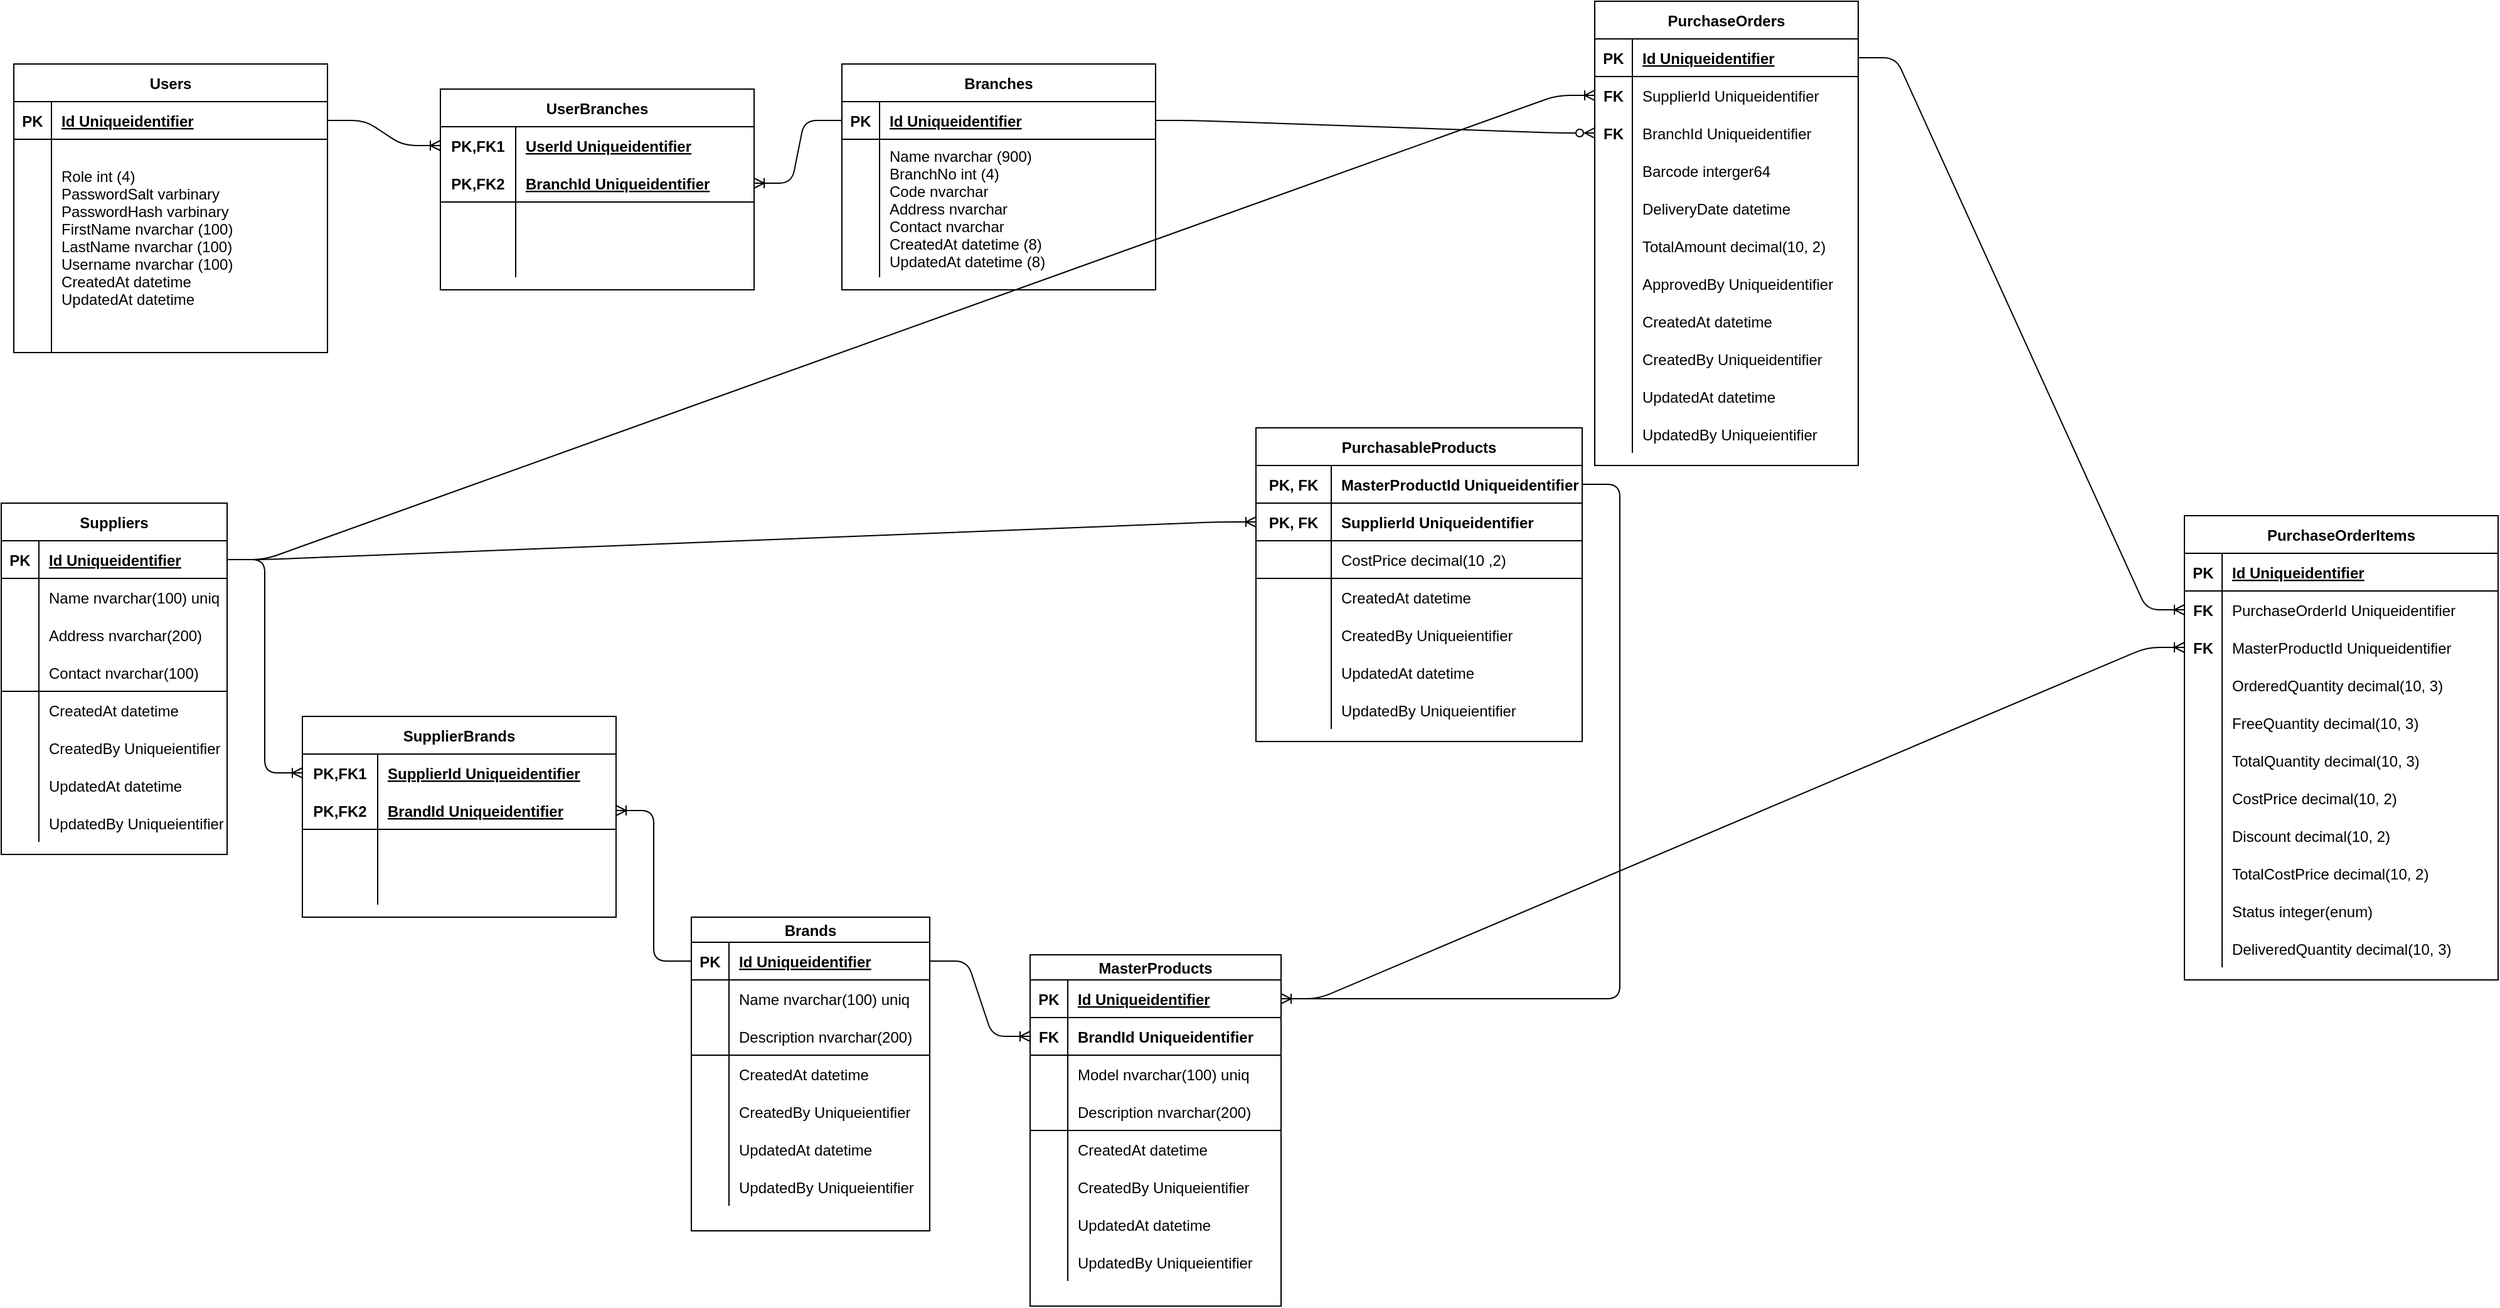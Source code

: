 <mxfile version="14.1.2" type="github">
  <diagram id="R2lEEEUBdFMjLlhIrx00" name="Page-1">
    <mxGraphModel dx="1422" dy="762" grid="1" gridSize="10" guides="1" tooltips="1" connect="1" arrows="1" fold="1" page="1" pageScale="1" pageWidth="850" pageHeight="1100" math="0" shadow="0" extFonts="Permanent Marker^https://fonts.googleapis.com/css?family=Permanent+Marker">
      <root>
        <mxCell id="0" />
        <mxCell id="1" parent="0" />
        <mxCell id="C-vyLk0tnHw3VtMMgP7b-2" value="Branches" style="shape=table;startSize=30;container=1;collapsible=1;childLayout=tableLayout;fixedRows=1;rowLines=0;fontStyle=1;align=center;resizeLast=1;" parent="1" vertex="1">
          <mxGeometry x="780" y="120" width="250" height="180" as="geometry" />
        </mxCell>
        <mxCell id="C-vyLk0tnHw3VtMMgP7b-3" value="" style="shape=partialRectangle;collapsible=0;dropTarget=0;pointerEvents=0;fillColor=none;points=[[0,0.5],[1,0.5]];portConstraint=eastwest;top=0;left=0;right=0;bottom=1;" parent="C-vyLk0tnHw3VtMMgP7b-2" vertex="1">
          <mxGeometry y="30" width="250" height="30" as="geometry" />
        </mxCell>
        <mxCell id="C-vyLk0tnHw3VtMMgP7b-4" value="PK" style="shape=partialRectangle;overflow=hidden;connectable=0;fillColor=none;top=0;left=0;bottom=0;right=0;fontStyle=1;" parent="C-vyLk0tnHw3VtMMgP7b-3" vertex="1">
          <mxGeometry width="30" height="30" as="geometry" />
        </mxCell>
        <mxCell id="C-vyLk0tnHw3VtMMgP7b-5" value="Id Uniqueidentifier" style="shape=partialRectangle;overflow=hidden;connectable=0;fillColor=none;top=0;left=0;bottom=0;right=0;align=left;spacingLeft=6;fontStyle=5;" parent="C-vyLk0tnHw3VtMMgP7b-3" vertex="1">
          <mxGeometry x="30" width="220" height="30" as="geometry" />
        </mxCell>
        <mxCell id="C-vyLk0tnHw3VtMMgP7b-6" value="" style="shape=partialRectangle;collapsible=0;dropTarget=0;pointerEvents=0;fillColor=none;points=[[0,0.5],[1,0.5]];portConstraint=eastwest;top=0;left=0;right=0;bottom=0;" parent="C-vyLk0tnHw3VtMMgP7b-2" vertex="1">
          <mxGeometry y="60" width="250" height="110" as="geometry" />
        </mxCell>
        <mxCell id="C-vyLk0tnHw3VtMMgP7b-7" value="" style="shape=partialRectangle;overflow=hidden;connectable=0;fillColor=none;top=0;left=0;bottom=0;right=0;" parent="C-vyLk0tnHw3VtMMgP7b-6" vertex="1">
          <mxGeometry width="30" height="110" as="geometry" />
        </mxCell>
        <mxCell id="C-vyLk0tnHw3VtMMgP7b-8" value="Name nvarchar (900)&#xa;BranchNo int (4)&#xa;Code nvarchar &#xa;Address nvarchar &#xa;Contact nvarchar &#xa;CreatedAt datetime (8)&#xa;UpdatedAt datetime (8)" style="shape=partialRectangle;overflow=hidden;connectable=0;fillColor=none;top=0;left=0;bottom=0;right=0;align=left;spacingLeft=6;" parent="C-vyLk0tnHw3VtMMgP7b-6" vertex="1">
          <mxGeometry x="30" width="220" height="110" as="geometry" />
        </mxCell>
        <mxCell id="C-vyLk0tnHw3VtMMgP7b-23" value="Users" style="shape=table;startSize=30;container=1;collapsible=1;childLayout=tableLayout;fixedRows=1;rowLines=0;fontStyle=1;align=center;resizeLast=1;" parent="1" vertex="1">
          <mxGeometry x="120" y="120" width="250" height="230" as="geometry" />
        </mxCell>
        <mxCell id="C-vyLk0tnHw3VtMMgP7b-24" value="" style="shape=partialRectangle;collapsible=0;dropTarget=0;pointerEvents=0;fillColor=none;points=[[0,0.5],[1,0.5]];portConstraint=eastwest;top=0;left=0;right=0;bottom=1;" parent="C-vyLk0tnHw3VtMMgP7b-23" vertex="1">
          <mxGeometry y="30" width="250" height="30" as="geometry" />
        </mxCell>
        <mxCell id="C-vyLk0tnHw3VtMMgP7b-25" value="PK" style="shape=partialRectangle;overflow=hidden;connectable=0;fillColor=none;top=0;left=0;bottom=0;right=0;fontStyle=1;" parent="C-vyLk0tnHw3VtMMgP7b-24" vertex="1">
          <mxGeometry width="30" height="30" as="geometry" />
        </mxCell>
        <mxCell id="C-vyLk0tnHw3VtMMgP7b-26" value="Id Uniqueidentifier" style="shape=partialRectangle;overflow=hidden;connectable=0;fillColor=none;top=0;left=0;bottom=0;right=0;align=left;spacingLeft=6;fontStyle=5;" parent="C-vyLk0tnHw3VtMMgP7b-24" vertex="1">
          <mxGeometry x="30" width="220" height="30" as="geometry" />
        </mxCell>
        <mxCell id="C-vyLk0tnHw3VtMMgP7b-27" value="" style="shape=partialRectangle;collapsible=0;dropTarget=0;pointerEvents=0;fillColor=none;points=[[0,0.5],[1,0.5]];portConstraint=eastwest;top=0;left=0;right=0;bottom=0;" parent="C-vyLk0tnHw3VtMMgP7b-23" vertex="1">
          <mxGeometry y="60" width="250" height="170" as="geometry" />
        </mxCell>
        <mxCell id="C-vyLk0tnHw3VtMMgP7b-28" value="" style="shape=partialRectangle;overflow=hidden;connectable=0;fillColor=none;top=0;left=0;bottom=0;right=0;" parent="C-vyLk0tnHw3VtMMgP7b-27" vertex="1">
          <mxGeometry width="30" height="170" as="geometry" />
        </mxCell>
        <mxCell id="C-vyLk0tnHw3VtMMgP7b-29" value="Role int (4)&#xa;PasswordSalt varbinary &#xa;PasswordHash varbinary &#xa;FirstName nvarchar (100)&#xa;LastName nvarchar (100)&#xa;Username nvarchar (100)&#xa;CreatedAt datetime&#xa;UpdatedAt datetime&#xa;" style="shape=partialRectangle;overflow=hidden;connectable=0;fillColor=none;top=0;left=0;bottom=0;right=0;align=left;spacingLeft=6;" parent="C-vyLk0tnHw3VtMMgP7b-27" vertex="1">
          <mxGeometry x="30" width="220" height="170" as="geometry" />
        </mxCell>
        <mxCell id="5hjRolQxJh10m41yg2bM-15" value="UserBranches" style="shape=table;startSize=30;container=1;collapsible=1;childLayout=tableLayout;fixedRows=1;rowLines=0;fontStyle=1;align=center;resizeLast=1;" parent="1" vertex="1">
          <mxGeometry x="460" y="140" width="250" height="160" as="geometry" />
        </mxCell>
        <mxCell id="5hjRolQxJh10m41yg2bM-16" value="" style="shape=partialRectangle;collapsible=0;dropTarget=0;pointerEvents=0;fillColor=none;top=0;left=0;bottom=0;right=0;points=[[0,0.5],[1,0.5]];portConstraint=eastwest;" parent="5hjRolQxJh10m41yg2bM-15" vertex="1">
          <mxGeometry y="30" width="250" height="30" as="geometry" />
        </mxCell>
        <mxCell id="5hjRolQxJh10m41yg2bM-17" value="PK,FK1" style="shape=partialRectangle;connectable=0;fillColor=none;top=0;left=0;bottom=0;right=0;fontStyle=1;overflow=hidden;" parent="5hjRolQxJh10m41yg2bM-16" vertex="1">
          <mxGeometry width="60" height="30" as="geometry" />
        </mxCell>
        <mxCell id="5hjRolQxJh10m41yg2bM-18" value="UserId Uniqueidentifier" style="shape=partialRectangle;connectable=0;fillColor=none;top=0;left=0;bottom=0;right=0;align=left;spacingLeft=6;fontStyle=5;overflow=hidden;" parent="5hjRolQxJh10m41yg2bM-16" vertex="1">
          <mxGeometry x="60" width="190" height="30" as="geometry" />
        </mxCell>
        <mxCell id="5hjRolQxJh10m41yg2bM-19" value="" style="shape=partialRectangle;collapsible=0;dropTarget=0;pointerEvents=0;fillColor=none;top=0;left=0;bottom=1;right=0;points=[[0,0.5],[1,0.5]];portConstraint=eastwest;" parent="5hjRolQxJh10m41yg2bM-15" vertex="1">
          <mxGeometry y="60" width="250" height="30" as="geometry" />
        </mxCell>
        <mxCell id="5hjRolQxJh10m41yg2bM-20" value="PK,FK2" style="shape=partialRectangle;connectable=0;fillColor=none;top=0;left=0;bottom=0;right=0;fontStyle=1;overflow=hidden;" parent="5hjRolQxJh10m41yg2bM-19" vertex="1">
          <mxGeometry width="60" height="30" as="geometry" />
        </mxCell>
        <mxCell id="5hjRolQxJh10m41yg2bM-21" value="BranchId Uniqueidentifier" style="shape=partialRectangle;connectable=0;fillColor=none;top=0;left=0;bottom=0;right=0;align=left;spacingLeft=6;fontStyle=5;overflow=hidden;" parent="5hjRolQxJh10m41yg2bM-19" vertex="1">
          <mxGeometry x="60" width="190" height="30" as="geometry" />
        </mxCell>
        <mxCell id="5hjRolQxJh10m41yg2bM-22" value="" style="shape=partialRectangle;collapsible=0;dropTarget=0;pointerEvents=0;fillColor=none;top=0;left=0;bottom=0;right=0;points=[[0,0.5],[1,0.5]];portConstraint=eastwest;" parent="5hjRolQxJh10m41yg2bM-15" vertex="1">
          <mxGeometry y="90" width="250" height="30" as="geometry" />
        </mxCell>
        <mxCell id="5hjRolQxJh10m41yg2bM-23" value="" style="shape=partialRectangle;connectable=0;fillColor=none;top=0;left=0;bottom=0;right=0;editable=1;overflow=hidden;" parent="5hjRolQxJh10m41yg2bM-22" vertex="1">
          <mxGeometry width="60" height="30" as="geometry" />
        </mxCell>
        <mxCell id="5hjRolQxJh10m41yg2bM-24" value="" style="shape=partialRectangle;connectable=0;fillColor=none;top=0;left=0;bottom=0;right=0;align=left;spacingLeft=6;overflow=hidden;" parent="5hjRolQxJh10m41yg2bM-22" vertex="1">
          <mxGeometry x="60" width="190" height="30" as="geometry" />
        </mxCell>
        <mxCell id="5hjRolQxJh10m41yg2bM-25" value="" style="shape=partialRectangle;collapsible=0;dropTarget=0;pointerEvents=0;fillColor=none;top=0;left=0;bottom=0;right=0;points=[[0,0.5],[1,0.5]];portConstraint=eastwest;" parent="5hjRolQxJh10m41yg2bM-15" vertex="1">
          <mxGeometry y="120" width="250" height="30" as="geometry" />
        </mxCell>
        <mxCell id="5hjRolQxJh10m41yg2bM-26" value="" style="shape=partialRectangle;connectable=0;fillColor=none;top=0;left=0;bottom=0;right=0;editable=1;overflow=hidden;" parent="5hjRolQxJh10m41yg2bM-25" vertex="1">
          <mxGeometry width="60" height="30" as="geometry" />
        </mxCell>
        <mxCell id="5hjRolQxJh10m41yg2bM-27" value="" style="shape=partialRectangle;connectable=0;fillColor=none;top=0;left=0;bottom=0;right=0;align=left;spacingLeft=6;overflow=hidden;" parent="5hjRolQxJh10m41yg2bM-25" vertex="1">
          <mxGeometry x="60" width="190" height="30" as="geometry" />
        </mxCell>
        <mxCell id="5hjRolQxJh10m41yg2bM-28" value="" style="edgeStyle=entityRelationEdgeStyle;fontSize=12;html=1;endArrow=ERoneToMany;" parent="1" source="C-vyLk0tnHw3VtMMgP7b-24" target="5hjRolQxJh10m41yg2bM-16" edge="1">
          <mxGeometry width="100" height="100" relative="1" as="geometry">
            <mxPoint x="640" y="250" as="sourcePoint" />
            <mxPoint x="740" y="150" as="targetPoint" />
          </mxGeometry>
        </mxCell>
        <mxCell id="5hjRolQxJh10m41yg2bM-29" value="" style="edgeStyle=entityRelationEdgeStyle;fontSize=12;html=1;endArrow=ERoneToMany;" parent="1" source="C-vyLk0tnHw3VtMMgP7b-3" target="5hjRolQxJh10m41yg2bM-19" edge="1">
          <mxGeometry width="100" height="100" relative="1" as="geometry">
            <mxPoint x="640" y="250" as="sourcePoint" />
            <mxPoint x="740" y="150" as="targetPoint" />
          </mxGeometry>
        </mxCell>
        <mxCell id="5hjRolQxJh10m41yg2bM-30" value="Suppliers" style="shape=table;startSize=30;container=1;collapsible=1;childLayout=tableLayout;fixedRows=1;rowLines=0;fontStyle=1;align=center;resizeLast=1;" parent="1" vertex="1">
          <mxGeometry x="110" y="470" width="180" height="280" as="geometry" />
        </mxCell>
        <mxCell id="5hjRolQxJh10m41yg2bM-31" value="" style="shape=partialRectangle;collapsible=0;dropTarget=0;pointerEvents=0;fillColor=none;top=0;left=0;bottom=1;right=0;points=[[0,0.5],[1,0.5]];portConstraint=eastwest;" parent="5hjRolQxJh10m41yg2bM-30" vertex="1">
          <mxGeometry y="30" width="180" height="30" as="geometry" />
        </mxCell>
        <mxCell id="5hjRolQxJh10m41yg2bM-32" value="PK" style="shape=partialRectangle;connectable=0;fillColor=none;top=0;left=0;bottom=0;right=0;fontStyle=1;overflow=hidden;" parent="5hjRolQxJh10m41yg2bM-31" vertex="1">
          <mxGeometry width="30" height="30" as="geometry" />
        </mxCell>
        <mxCell id="5hjRolQxJh10m41yg2bM-33" value="Id Uniqueidentifier" style="shape=partialRectangle;connectable=0;fillColor=none;top=0;left=0;bottom=0;right=0;align=left;spacingLeft=6;fontStyle=5;overflow=hidden;" parent="5hjRolQxJh10m41yg2bM-31" vertex="1">
          <mxGeometry x="30" width="150" height="30" as="geometry" />
        </mxCell>
        <mxCell id="5hjRolQxJh10m41yg2bM-34" value="" style="shape=partialRectangle;collapsible=0;dropTarget=0;pointerEvents=0;fillColor=none;top=0;left=0;bottom=0;right=0;points=[[0,0.5],[1,0.5]];portConstraint=eastwest;" parent="5hjRolQxJh10m41yg2bM-30" vertex="1">
          <mxGeometry y="60" width="180" height="30" as="geometry" />
        </mxCell>
        <mxCell id="5hjRolQxJh10m41yg2bM-35" value="" style="shape=partialRectangle;connectable=0;fillColor=none;top=0;left=0;bottom=0;right=0;editable=1;overflow=hidden;" parent="5hjRolQxJh10m41yg2bM-34" vertex="1">
          <mxGeometry width="30" height="30" as="geometry" />
        </mxCell>
        <mxCell id="5hjRolQxJh10m41yg2bM-36" value="Name nvarchar(100) uniq" style="shape=partialRectangle;connectable=0;fillColor=none;top=0;left=0;bottom=0;right=0;align=left;spacingLeft=6;overflow=hidden;fontStyle=0;" parent="5hjRolQxJh10m41yg2bM-34" vertex="1">
          <mxGeometry x="30" width="150" height="30" as="geometry" />
        </mxCell>
        <mxCell id="5hjRolQxJh10m41yg2bM-37" value="" style="shape=partialRectangle;collapsible=0;dropTarget=0;pointerEvents=0;fillColor=none;top=0;left=0;bottom=0;right=0;points=[[0,0.5],[1,0.5]];portConstraint=eastwest;" parent="5hjRolQxJh10m41yg2bM-30" vertex="1">
          <mxGeometry y="90" width="180" height="30" as="geometry" />
        </mxCell>
        <mxCell id="5hjRolQxJh10m41yg2bM-38" value="" style="shape=partialRectangle;connectable=0;fillColor=none;top=0;left=0;bottom=0;right=0;editable=1;overflow=hidden;" parent="5hjRolQxJh10m41yg2bM-37" vertex="1">
          <mxGeometry width="30" height="30" as="geometry" />
        </mxCell>
        <mxCell id="5hjRolQxJh10m41yg2bM-39" value="Address nvarchar(200)" style="shape=partialRectangle;connectable=0;fillColor=none;top=0;left=0;bottom=0;right=0;align=left;spacingLeft=6;overflow=hidden;" parent="5hjRolQxJh10m41yg2bM-37" vertex="1">
          <mxGeometry x="30" width="150" height="30" as="geometry" />
        </mxCell>
        <mxCell id="5hjRolQxJh10m41yg2bM-40" value="" style="shape=partialRectangle;collapsible=0;dropTarget=0;pointerEvents=0;fillColor=none;top=0;left=0;bottom=0;right=0;points=[[0,0.5],[1,0.5]];portConstraint=eastwest;" parent="5hjRolQxJh10m41yg2bM-30" vertex="1">
          <mxGeometry y="120" width="180" height="30" as="geometry" />
        </mxCell>
        <mxCell id="5hjRolQxJh10m41yg2bM-41" value="" style="shape=partialRectangle;connectable=0;fillColor=none;top=0;left=0;bottom=0;right=0;editable=1;overflow=hidden;" parent="5hjRolQxJh10m41yg2bM-40" vertex="1">
          <mxGeometry width="30" height="30" as="geometry" />
        </mxCell>
        <mxCell id="5hjRolQxJh10m41yg2bM-42" value="Contact nvarchar(100)" style="shape=partialRectangle;connectable=0;fillColor=none;top=0;left=0;bottom=0;right=0;align=left;spacingLeft=6;overflow=hidden;" parent="5hjRolQxJh10m41yg2bM-40" vertex="1">
          <mxGeometry x="30" width="150" height="30" as="geometry" />
        </mxCell>
        <mxCell id="5hjRolQxJh10m41yg2bM-153" value="" style="shape=partialRectangle;collapsible=0;dropTarget=0;pointerEvents=0;fillColor=none;top=1;left=0;bottom=0;right=0;points=[[0,0.5],[1,0.5]];portConstraint=eastwest;" parent="5hjRolQxJh10m41yg2bM-30" vertex="1">
          <mxGeometry y="150" width="180" height="30" as="geometry" />
        </mxCell>
        <mxCell id="5hjRolQxJh10m41yg2bM-154" value="" style="shape=partialRectangle;connectable=0;fillColor=none;top=0;left=0;bottom=0;right=0;editable=1;overflow=hidden;" parent="5hjRolQxJh10m41yg2bM-153" vertex="1">
          <mxGeometry width="30" height="30" as="geometry" />
        </mxCell>
        <mxCell id="5hjRolQxJh10m41yg2bM-155" value="CreatedAt datetime" style="shape=partialRectangle;connectable=0;fillColor=none;top=0;left=0;bottom=0;right=0;align=left;spacingLeft=6;overflow=hidden;" parent="5hjRolQxJh10m41yg2bM-153" vertex="1">
          <mxGeometry x="30" width="150" height="30" as="geometry" />
        </mxCell>
        <mxCell id="5hjRolQxJh10m41yg2bM-111" value="" style="shape=partialRectangle;collapsible=0;dropTarget=0;pointerEvents=0;fillColor=none;top=0;left=0;bottom=0;right=0;points=[[0,0.5],[1,0.5]];portConstraint=eastwest;" parent="5hjRolQxJh10m41yg2bM-30" vertex="1">
          <mxGeometry y="180" width="180" height="30" as="geometry" />
        </mxCell>
        <mxCell id="5hjRolQxJh10m41yg2bM-112" value="" style="shape=partialRectangle;connectable=0;fillColor=none;top=0;left=0;bottom=0;right=0;editable=1;overflow=hidden;" parent="5hjRolQxJh10m41yg2bM-111" vertex="1">
          <mxGeometry width="30" height="30" as="geometry" />
        </mxCell>
        <mxCell id="5hjRolQxJh10m41yg2bM-113" value="CreatedBy Uniqueientifier" style="shape=partialRectangle;connectable=0;fillColor=none;top=0;left=0;bottom=0;right=0;align=left;spacingLeft=6;overflow=hidden;" parent="5hjRolQxJh10m41yg2bM-111" vertex="1">
          <mxGeometry x="30" width="150" height="30" as="geometry" />
        </mxCell>
        <mxCell id="5hjRolQxJh10m41yg2bM-114" value="" style="shape=partialRectangle;collapsible=0;dropTarget=0;pointerEvents=0;fillColor=none;top=0;left=0;bottom=0;right=0;points=[[0,0.5],[1,0.5]];portConstraint=eastwest;" parent="5hjRolQxJh10m41yg2bM-30" vertex="1">
          <mxGeometry y="210" width="180" height="30" as="geometry" />
        </mxCell>
        <mxCell id="5hjRolQxJh10m41yg2bM-115" value="" style="shape=partialRectangle;connectable=0;fillColor=none;top=0;left=0;bottom=0;right=0;editable=1;overflow=hidden;" parent="5hjRolQxJh10m41yg2bM-114" vertex="1">
          <mxGeometry width="30" height="30" as="geometry" />
        </mxCell>
        <mxCell id="5hjRolQxJh10m41yg2bM-116" value="UpdatedAt datetime" style="shape=partialRectangle;connectable=0;fillColor=none;top=0;left=0;bottom=0;right=0;align=left;spacingLeft=6;overflow=hidden;" parent="5hjRolQxJh10m41yg2bM-114" vertex="1">
          <mxGeometry x="30" width="150" height="30" as="geometry" />
        </mxCell>
        <mxCell id="5hjRolQxJh10m41yg2bM-156" value="" style="shape=partialRectangle;collapsible=0;dropTarget=0;pointerEvents=0;fillColor=none;top=0;left=0;bottom=0;right=0;points=[[0,0.5],[1,0.5]];portConstraint=eastwest;" parent="5hjRolQxJh10m41yg2bM-30" vertex="1">
          <mxGeometry y="240" width="180" height="30" as="geometry" />
        </mxCell>
        <mxCell id="5hjRolQxJh10m41yg2bM-157" value="" style="shape=partialRectangle;connectable=0;fillColor=none;top=0;left=0;bottom=0;right=0;editable=1;overflow=hidden;" parent="5hjRolQxJh10m41yg2bM-156" vertex="1">
          <mxGeometry width="30" height="30" as="geometry" />
        </mxCell>
        <mxCell id="5hjRolQxJh10m41yg2bM-158" value="UpdatedBy Uniqueientifier" style="shape=partialRectangle;connectable=0;fillColor=none;top=0;left=0;bottom=0;right=0;align=left;spacingLeft=6;overflow=hidden;" parent="5hjRolQxJh10m41yg2bM-156" vertex="1">
          <mxGeometry x="30" width="150" height="30" as="geometry" />
        </mxCell>
        <mxCell id="5hjRolQxJh10m41yg2bM-43" value="Brands" style="shape=table;startSize=20;container=1;collapsible=1;childLayout=tableLayout;fixedRows=1;rowLines=0;fontStyle=1;align=center;resizeLast=1;" parent="1" vertex="1">
          <mxGeometry x="660" y="800" width="190" height="250" as="geometry" />
        </mxCell>
        <mxCell id="5hjRolQxJh10m41yg2bM-44" value="" style="shape=partialRectangle;collapsible=0;dropTarget=0;pointerEvents=0;fillColor=none;top=0;left=0;bottom=1;right=0;points=[[0,0.5],[1,0.5]];portConstraint=eastwest;" parent="5hjRolQxJh10m41yg2bM-43" vertex="1">
          <mxGeometry y="20" width="190" height="30" as="geometry" />
        </mxCell>
        <mxCell id="5hjRolQxJh10m41yg2bM-45" value="PK" style="shape=partialRectangle;connectable=0;fillColor=none;top=0;left=0;bottom=0;right=0;fontStyle=1;overflow=hidden;" parent="5hjRolQxJh10m41yg2bM-44" vertex="1">
          <mxGeometry width="30" height="30" as="geometry" />
        </mxCell>
        <mxCell id="5hjRolQxJh10m41yg2bM-46" value="Id Uniqueidentifier" style="shape=partialRectangle;connectable=0;fillColor=none;top=0;left=0;bottom=0;right=0;align=left;spacingLeft=6;fontStyle=5;overflow=hidden;" parent="5hjRolQxJh10m41yg2bM-44" vertex="1">
          <mxGeometry x="30" width="160" height="30" as="geometry" />
        </mxCell>
        <mxCell id="5hjRolQxJh10m41yg2bM-47" value="" style="shape=partialRectangle;collapsible=0;dropTarget=0;pointerEvents=0;fillColor=none;top=0;left=0;bottom=0;right=0;points=[[0,0.5],[1,0.5]];portConstraint=eastwest;" parent="5hjRolQxJh10m41yg2bM-43" vertex="1">
          <mxGeometry y="50" width="190" height="30" as="geometry" />
        </mxCell>
        <mxCell id="5hjRolQxJh10m41yg2bM-48" value="" style="shape=partialRectangle;connectable=0;fillColor=none;top=0;left=0;bottom=0;right=0;editable=1;overflow=hidden;" parent="5hjRolQxJh10m41yg2bM-47" vertex="1">
          <mxGeometry width="30" height="30" as="geometry" />
        </mxCell>
        <mxCell id="5hjRolQxJh10m41yg2bM-49" value="Name nvarchar(100) uniq" style="shape=partialRectangle;connectable=0;fillColor=none;top=0;left=0;bottom=0;right=0;align=left;spacingLeft=6;overflow=hidden;" parent="5hjRolQxJh10m41yg2bM-47" vertex="1">
          <mxGeometry x="30" width="160" height="30" as="geometry" />
        </mxCell>
        <mxCell id="5hjRolQxJh10m41yg2bM-98" value="" style="shape=partialRectangle;collapsible=0;dropTarget=0;pointerEvents=0;fillColor=none;top=0;left=0;bottom=0;right=0;points=[[0,0.5],[1,0.5]];portConstraint=eastwest;" parent="5hjRolQxJh10m41yg2bM-43" vertex="1">
          <mxGeometry y="80" width="190" height="30" as="geometry" />
        </mxCell>
        <mxCell id="5hjRolQxJh10m41yg2bM-99" value="" style="shape=partialRectangle;connectable=0;fillColor=none;top=0;left=0;bottom=0;right=0;editable=1;overflow=hidden;" parent="5hjRolQxJh10m41yg2bM-98" vertex="1">
          <mxGeometry width="30" height="30" as="geometry" />
        </mxCell>
        <mxCell id="5hjRolQxJh10m41yg2bM-100" value="Description nvarchar(200)" style="shape=partialRectangle;connectable=0;fillColor=none;top=0;left=0;bottom=0;right=0;align=left;spacingLeft=6;overflow=hidden;" parent="5hjRolQxJh10m41yg2bM-98" vertex="1">
          <mxGeometry x="30" width="160" height="30" as="geometry" />
        </mxCell>
        <mxCell id="5hjRolQxJh10m41yg2bM-135" value="" style="shape=partialRectangle;collapsible=0;dropTarget=0;pointerEvents=0;fillColor=none;top=1;left=0;bottom=0;right=0;points=[[0,0.5],[1,0.5]];portConstraint=eastwest;" parent="5hjRolQxJh10m41yg2bM-43" vertex="1">
          <mxGeometry y="110" width="190" height="30" as="geometry" />
        </mxCell>
        <mxCell id="5hjRolQxJh10m41yg2bM-136" value="" style="shape=partialRectangle;connectable=0;fillColor=none;top=0;left=0;bottom=0;right=0;editable=1;overflow=hidden;" parent="5hjRolQxJh10m41yg2bM-135" vertex="1">
          <mxGeometry width="30" height="30" as="geometry" />
        </mxCell>
        <mxCell id="5hjRolQxJh10m41yg2bM-137" value="CreatedAt datetime" style="shape=partialRectangle;connectable=0;fillColor=none;top=0;left=0;bottom=0;right=0;align=left;spacingLeft=6;overflow=hidden;" parent="5hjRolQxJh10m41yg2bM-135" vertex="1">
          <mxGeometry x="30" width="160" height="30" as="geometry" />
        </mxCell>
        <mxCell id="5hjRolQxJh10m41yg2bM-159" value="" style="shape=partialRectangle;collapsible=0;dropTarget=0;pointerEvents=0;fillColor=none;top=0;left=0;bottom=0;right=0;points=[[0,0.5],[1,0.5]];portConstraint=eastwest;" parent="5hjRolQxJh10m41yg2bM-43" vertex="1">
          <mxGeometry y="140" width="190" height="30" as="geometry" />
        </mxCell>
        <mxCell id="5hjRolQxJh10m41yg2bM-160" value="" style="shape=partialRectangle;connectable=0;fillColor=none;top=0;left=0;bottom=0;right=0;editable=1;overflow=hidden;" parent="5hjRolQxJh10m41yg2bM-159" vertex="1">
          <mxGeometry width="30" height="30" as="geometry" />
        </mxCell>
        <mxCell id="5hjRolQxJh10m41yg2bM-161" value="CreatedBy Uniqueientifier" style="shape=partialRectangle;connectable=0;fillColor=none;top=0;left=0;bottom=0;right=0;align=left;spacingLeft=6;overflow=hidden;" parent="5hjRolQxJh10m41yg2bM-159" vertex="1">
          <mxGeometry x="30" width="160" height="30" as="geometry" />
        </mxCell>
        <mxCell id="5hjRolQxJh10m41yg2bM-138" value="" style="shape=partialRectangle;collapsible=0;dropTarget=0;pointerEvents=0;fillColor=none;top=0;left=0;bottom=0;right=0;points=[[0,0.5],[1,0.5]];portConstraint=eastwest;" parent="5hjRolQxJh10m41yg2bM-43" vertex="1">
          <mxGeometry y="170" width="190" height="30" as="geometry" />
        </mxCell>
        <mxCell id="5hjRolQxJh10m41yg2bM-139" value="" style="shape=partialRectangle;connectable=0;fillColor=none;top=0;left=0;bottom=0;right=0;editable=1;overflow=hidden;" parent="5hjRolQxJh10m41yg2bM-138" vertex="1">
          <mxGeometry width="30" height="30" as="geometry" />
        </mxCell>
        <mxCell id="5hjRolQxJh10m41yg2bM-140" value="UpdatedAt datetime" style="shape=partialRectangle;connectable=0;fillColor=none;top=0;left=0;bottom=0;right=0;align=left;spacingLeft=6;overflow=hidden;" parent="5hjRolQxJh10m41yg2bM-138" vertex="1">
          <mxGeometry x="30" width="160" height="30" as="geometry" />
        </mxCell>
        <mxCell id="5hjRolQxJh10m41yg2bM-177" value="" style="shape=partialRectangle;collapsible=0;dropTarget=0;pointerEvents=0;fillColor=none;top=0;left=0;bottom=0;right=0;points=[[0,0.5],[1,0.5]];portConstraint=eastwest;" parent="5hjRolQxJh10m41yg2bM-43" vertex="1">
          <mxGeometry y="200" width="190" height="30" as="geometry" />
        </mxCell>
        <mxCell id="5hjRolQxJh10m41yg2bM-178" value="" style="shape=partialRectangle;connectable=0;fillColor=none;top=0;left=0;bottom=0;right=0;editable=1;overflow=hidden;" parent="5hjRolQxJh10m41yg2bM-177" vertex="1">
          <mxGeometry width="30" height="30" as="geometry" />
        </mxCell>
        <mxCell id="5hjRolQxJh10m41yg2bM-179" value="UpdatedBy Uniqueientifier" style="shape=partialRectangle;connectable=0;fillColor=none;top=0;left=0;bottom=0;right=0;align=left;spacingLeft=6;overflow=hidden;" parent="5hjRolQxJh10m41yg2bM-177" vertex="1">
          <mxGeometry x="30" width="160" height="30" as="geometry" />
        </mxCell>
        <mxCell id="5hjRolQxJh10m41yg2bM-56" value="PurchasableProducts" style="shape=table;startSize=30;container=1;collapsible=1;childLayout=tableLayout;fixedRows=1;rowLines=0;fontStyle=1;align=center;resizeLast=1;" parent="1" vertex="1">
          <mxGeometry x="1110" y="410" width="260" height="250" as="geometry" />
        </mxCell>
        <mxCell id="5hjRolQxJh10m41yg2bM-60" value="" style="shape=partialRectangle;collapsible=0;dropTarget=0;pointerEvents=0;fillColor=none;top=0;left=0;bottom=1;right=0;points=[[0,0.5],[1,0.5]];portConstraint=eastwest;" parent="5hjRolQxJh10m41yg2bM-56" vertex="1">
          <mxGeometry y="30" width="260" height="30" as="geometry" />
        </mxCell>
        <mxCell id="5hjRolQxJh10m41yg2bM-61" value="PK, FK" style="shape=partialRectangle;connectable=0;fillColor=none;top=0;left=0;bottom=0;right=0;editable=1;overflow=hidden;fontStyle=1;" parent="5hjRolQxJh10m41yg2bM-60" vertex="1">
          <mxGeometry width="60" height="30" as="geometry" />
        </mxCell>
        <mxCell id="5hjRolQxJh10m41yg2bM-62" value="MasterProductId Uniqueidentifier" style="shape=partialRectangle;connectable=0;fillColor=none;top=0;left=0;bottom=0;right=0;align=left;spacingLeft=6;overflow=hidden;fontStyle=1;" parent="5hjRolQxJh10m41yg2bM-60" vertex="1">
          <mxGeometry x="60" width="200" height="30" as="geometry" />
        </mxCell>
        <mxCell id="5hjRolQxJh10m41yg2bM-105" value="" style="shape=partialRectangle;collapsible=0;dropTarget=0;pointerEvents=0;fillColor=none;top=0;left=0;bottom=1;right=0;points=[[0,0.5],[1,0.5]];portConstraint=eastwest;" parent="5hjRolQxJh10m41yg2bM-56" vertex="1">
          <mxGeometry y="60" width="260" height="30" as="geometry" />
        </mxCell>
        <mxCell id="5hjRolQxJh10m41yg2bM-106" value="PK, FK" style="shape=partialRectangle;connectable=0;fillColor=none;top=0;left=0;bottom=0;right=0;editable=1;overflow=hidden;fontStyle=1;" parent="5hjRolQxJh10m41yg2bM-105" vertex="1">
          <mxGeometry width="60" height="30" as="geometry" />
        </mxCell>
        <mxCell id="5hjRolQxJh10m41yg2bM-107" value="SupplierId Uniqueidentifier" style="shape=partialRectangle;connectable=0;fillColor=none;top=0;left=0;bottom=0;right=0;align=left;spacingLeft=6;overflow=hidden;fontStyle=1;" parent="5hjRolQxJh10m41yg2bM-105" vertex="1">
          <mxGeometry x="60" width="200" height="30" as="geometry" />
        </mxCell>
        <mxCell id="5hjRolQxJh10m41yg2bM-63" value="" style="shape=partialRectangle;collapsible=0;dropTarget=0;pointerEvents=0;fillColor=none;top=0;left=0;bottom=0;right=0;points=[[0,0.5],[1,0.5]];portConstraint=eastwest;" parent="5hjRolQxJh10m41yg2bM-56" vertex="1">
          <mxGeometry y="90" width="260" height="30" as="geometry" />
        </mxCell>
        <mxCell id="5hjRolQxJh10m41yg2bM-64" value="" style="shape=partialRectangle;connectable=0;fillColor=none;top=0;left=0;bottom=0;right=0;editable=1;overflow=hidden;" parent="5hjRolQxJh10m41yg2bM-63" vertex="1">
          <mxGeometry width="60" height="30" as="geometry" />
        </mxCell>
        <mxCell id="5hjRolQxJh10m41yg2bM-65" value="CostPrice decimal(10 ,2)" style="shape=partialRectangle;connectable=0;fillColor=none;top=0;left=0;bottom=0;right=0;align=left;spacingLeft=6;overflow=hidden;" parent="5hjRolQxJh10m41yg2bM-63" vertex="1">
          <mxGeometry x="60" width="200" height="30" as="geometry" />
        </mxCell>
        <mxCell id="5hjRolQxJh10m41yg2bM-147" value="" style="shape=partialRectangle;collapsible=0;dropTarget=0;pointerEvents=0;fillColor=none;top=1;left=0;bottom=0;right=0;points=[[0,0.5],[1,0.5]];portConstraint=eastwest;" parent="5hjRolQxJh10m41yg2bM-56" vertex="1">
          <mxGeometry y="120" width="260" height="30" as="geometry" />
        </mxCell>
        <mxCell id="5hjRolQxJh10m41yg2bM-148" value="" style="shape=partialRectangle;connectable=0;fillColor=none;top=0;left=0;bottom=0;right=0;editable=1;overflow=hidden;" parent="5hjRolQxJh10m41yg2bM-147" vertex="1">
          <mxGeometry width="60" height="30" as="geometry" />
        </mxCell>
        <mxCell id="5hjRolQxJh10m41yg2bM-149" value="CreatedAt datetime" style="shape=partialRectangle;connectable=0;fillColor=none;top=0;left=0;bottom=0;right=0;align=left;spacingLeft=6;overflow=hidden;" parent="5hjRolQxJh10m41yg2bM-147" vertex="1">
          <mxGeometry x="60" width="200" height="30" as="geometry" />
        </mxCell>
        <mxCell id="5hjRolQxJh10m41yg2bM-171" value="" style="shape=partialRectangle;collapsible=0;dropTarget=0;pointerEvents=0;fillColor=none;top=0;left=0;bottom=0;right=0;points=[[0,0.5],[1,0.5]];portConstraint=eastwest;" parent="5hjRolQxJh10m41yg2bM-56" vertex="1">
          <mxGeometry y="150" width="260" height="30" as="geometry" />
        </mxCell>
        <mxCell id="5hjRolQxJh10m41yg2bM-172" value="" style="shape=partialRectangle;connectable=0;fillColor=none;top=0;left=0;bottom=0;right=0;editable=1;overflow=hidden;" parent="5hjRolQxJh10m41yg2bM-171" vertex="1">
          <mxGeometry width="60" height="30" as="geometry" />
        </mxCell>
        <mxCell id="5hjRolQxJh10m41yg2bM-173" value="CreatedBy Uniqueientifier" style="shape=partialRectangle;connectable=0;fillColor=none;top=0;left=0;bottom=0;right=0;align=left;spacingLeft=6;overflow=hidden;" parent="5hjRolQxJh10m41yg2bM-171" vertex="1">
          <mxGeometry x="60" width="200" height="30" as="geometry" />
        </mxCell>
        <mxCell id="5hjRolQxJh10m41yg2bM-150" value="" style="shape=partialRectangle;collapsible=0;dropTarget=0;pointerEvents=0;fillColor=none;top=0;left=0;bottom=0;right=0;points=[[0,0.5],[1,0.5]];portConstraint=eastwest;" parent="5hjRolQxJh10m41yg2bM-56" vertex="1">
          <mxGeometry y="180" width="260" height="30" as="geometry" />
        </mxCell>
        <mxCell id="5hjRolQxJh10m41yg2bM-151" value="" style="shape=partialRectangle;connectable=0;fillColor=none;top=0;left=0;bottom=0;right=0;editable=1;overflow=hidden;" parent="5hjRolQxJh10m41yg2bM-150" vertex="1">
          <mxGeometry width="60" height="30" as="geometry" />
        </mxCell>
        <mxCell id="5hjRolQxJh10m41yg2bM-152" value="UpdatedAt datetime" style="shape=partialRectangle;connectable=0;fillColor=none;top=0;left=0;bottom=0;right=0;align=left;spacingLeft=6;overflow=hidden;" parent="5hjRolQxJh10m41yg2bM-150" vertex="1">
          <mxGeometry x="60" width="200" height="30" as="geometry" />
        </mxCell>
        <mxCell id="5hjRolQxJh10m41yg2bM-180" value="" style="shape=partialRectangle;collapsible=0;dropTarget=0;pointerEvents=0;fillColor=none;top=0;left=0;bottom=0;right=0;points=[[0,0.5],[1,0.5]];portConstraint=eastwest;" parent="5hjRolQxJh10m41yg2bM-56" vertex="1">
          <mxGeometry y="210" width="260" height="30" as="geometry" />
        </mxCell>
        <mxCell id="5hjRolQxJh10m41yg2bM-181" value="" style="shape=partialRectangle;connectable=0;fillColor=none;top=0;left=0;bottom=0;right=0;editable=1;overflow=hidden;" parent="5hjRolQxJh10m41yg2bM-180" vertex="1">
          <mxGeometry width="60" height="30" as="geometry" />
        </mxCell>
        <mxCell id="5hjRolQxJh10m41yg2bM-182" value="UpdatedBy Uniqueientifier" style="shape=partialRectangle;connectable=0;fillColor=none;top=0;left=0;bottom=0;right=0;align=left;spacingLeft=6;overflow=hidden;" parent="5hjRolQxJh10m41yg2bM-180" vertex="1">
          <mxGeometry x="60" width="200" height="30" as="geometry" />
        </mxCell>
        <mxCell id="5hjRolQxJh10m41yg2bM-72" value="SupplierBrands" style="shape=table;startSize=30;container=1;collapsible=1;childLayout=tableLayout;fixedRows=1;rowLines=0;fontStyle=1;align=center;resizeLast=1;" parent="1" vertex="1">
          <mxGeometry x="350" y="640" width="250" height="160" as="geometry" />
        </mxCell>
        <mxCell id="5hjRolQxJh10m41yg2bM-73" value="" style="shape=partialRectangle;collapsible=0;dropTarget=0;pointerEvents=0;fillColor=none;top=0;left=0;bottom=0;right=0;points=[[0,0.5],[1,0.5]];portConstraint=eastwest;" parent="5hjRolQxJh10m41yg2bM-72" vertex="1">
          <mxGeometry y="30" width="250" height="30" as="geometry" />
        </mxCell>
        <mxCell id="5hjRolQxJh10m41yg2bM-74" value="PK,FK1" style="shape=partialRectangle;connectable=0;fillColor=none;top=0;left=0;bottom=0;right=0;fontStyle=1;overflow=hidden;" parent="5hjRolQxJh10m41yg2bM-73" vertex="1">
          <mxGeometry width="60" height="30" as="geometry" />
        </mxCell>
        <mxCell id="5hjRolQxJh10m41yg2bM-75" value="SupplierId Uniqueidentifier" style="shape=partialRectangle;connectable=0;fillColor=none;top=0;left=0;bottom=0;right=0;align=left;spacingLeft=6;fontStyle=5;overflow=hidden;" parent="5hjRolQxJh10m41yg2bM-73" vertex="1">
          <mxGeometry x="60" width="190" height="30" as="geometry" />
        </mxCell>
        <mxCell id="5hjRolQxJh10m41yg2bM-76" value="" style="shape=partialRectangle;collapsible=0;dropTarget=0;pointerEvents=0;fillColor=none;top=0;left=0;bottom=1;right=0;points=[[0,0.5],[1,0.5]];portConstraint=eastwest;" parent="5hjRolQxJh10m41yg2bM-72" vertex="1">
          <mxGeometry y="60" width="250" height="30" as="geometry" />
        </mxCell>
        <mxCell id="5hjRolQxJh10m41yg2bM-77" value="PK,FK2" style="shape=partialRectangle;connectable=0;fillColor=none;top=0;left=0;bottom=0;right=0;fontStyle=1;overflow=hidden;" parent="5hjRolQxJh10m41yg2bM-76" vertex="1">
          <mxGeometry width="60" height="30" as="geometry" />
        </mxCell>
        <mxCell id="5hjRolQxJh10m41yg2bM-78" value="BrandId Uniqueidentifier" style="shape=partialRectangle;connectable=0;fillColor=none;top=0;left=0;bottom=0;right=0;align=left;spacingLeft=6;fontStyle=5;overflow=hidden;" parent="5hjRolQxJh10m41yg2bM-76" vertex="1">
          <mxGeometry x="60" width="190" height="30" as="geometry" />
        </mxCell>
        <mxCell id="5hjRolQxJh10m41yg2bM-79" value="" style="shape=partialRectangle;collapsible=0;dropTarget=0;pointerEvents=0;fillColor=none;top=0;left=0;bottom=0;right=0;points=[[0,0.5],[1,0.5]];portConstraint=eastwest;" parent="5hjRolQxJh10m41yg2bM-72" vertex="1">
          <mxGeometry y="90" width="250" height="30" as="geometry" />
        </mxCell>
        <mxCell id="5hjRolQxJh10m41yg2bM-80" value="" style="shape=partialRectangle;connectable=0;fillColor=none;top=0;left=0;bottom=0;right=0;editable=1;overflow=hidden;" parent="5hjRolQxJh10m41yg2bM-79" vertex="1">
          <mxGeometry width="60" height="30" as="geometry" />
        </mxCell>
        <mxCell id="5hjRolQxJh10m41yg2bM-81" value="" style="shape=partialRectangle;connectable=0;fillColor=none;top=0;left=0;bottom=0;right=0;align=left;spacingLeft=6;overflow=hidden;" parent="5hjRolQxJh10m41yg2bM-79" vertex="1">
          <mxGeometry x="60" width="190" height="30" as="geometry" />
        </mxCell>
        <mxCell id="5hjRolQxJh10m41yg2bM-82" value="" style="shape=partialRectangle;collapsible=0;dropTarget=0;pointerEvents=0;fillColor=none;top=0;left=0;bottom=0;right=0;points=[[0,0.5],[1,0.5]];portConstraint=eastwest;" parent="5hjRolQxJh10m41yg2bM-72" vertex="1">
          <mxGeometry y="120" width="250" height="30" as="geometry" />
        </mxCell>
        <mxCell id="5hjRolQxJh10m41yg2bM-83" value="" style="shape=partialRectangle;connectable=0;fillColor=none;top=0;left=0;bottom=0;right=0;editable=1;overflow=hidden;" parent="5hjRolQxJh10m41yg2bM-82" vertex="1">
          <mxGeometry width="60" height="30" as="geometry" />
        </mxCell>
        <mxCell id="5hjRolQxJh10m41yg2bM-84" value="" style="shape=partialRectangle;connectable=0;fillColor=none;top=0;left=0;bottom=0;right=0;align=left;spacingLeft=6;overflow=hidden;" parent="5hjRolQxJh10m41yg2bM-82" vertex="1">
          <mxGeometry x="60" width="190" height="30" as="geometry" />
        </mxCell>
        <mxCell id="5hjRolQxJh10m41yg2bM-85" value="" style="edgeStyle=entityRelationEdgeStyle;fontSize=12;html=1;endArrow=ERoneToMany;exitX=1;exitY=0.5;exitDx=0;exitDy=0;entryX=0;entryY=0.5;entryDx=0;entryDy=0;" parent="1" source="5hjRolQxJh10m41yg2bM-31" target="5hjRolQxJh10m41yg2bM-73" edge="1">
          <mxGeometry width="100" height="100" relative="1" as="geometry">
            <mxPoint x="280" y="840" as="sourcePoint" />
            <mxPoint x="380" y="740" as="targetPoint" />
          </mxGeometry>
        </mxCell>
        <mxCell id="5hjRolQxJh10m41yg2bM-86" value="" style="edgeStyle=entityRelationEdgeStyle;fontSize=12;html=1;endArrow=ERoneToMany;" parent="1" source="5hjRolQxJh10m41yg2bM-44" target="5hjRolQxJh10m41yg2bM-76" edge="1">
          <mxGeometry width="100" height="100" relative="1" as="geometry">
            <mxPoint x="480" y="870" as="sourcePoint" />
            <mxPoint x="580" y="770" as="targetPoint" />
          </mxGeometry>
        </mxCell>
        <mxCell id="5hjRolQxJh10m41yg2bM-87" value="" style="edgeStyle=entityRelationEdgeStyle;fontSize=12;html=1;endArrow=ERoneToMany;exitX=1;exitY=0.5;exitDx=0;exitDy=0;" parent="1" source="5hjRolQxJh10m41yg2bM-44" target="5hjRolQxJh10m41yg2bM-92" edge="1">
          <mxGeometry width="100" height="100" relative="1" as="geometry">
            <mxPoint x="900" y="710" as="sourcePoint" />
            <mxPoint x="790" y="730" as="targetPoint" />
          </mxGeometry>
        </mxCell>
        <mxCell id="5hjRolQxJh10m41yg2bM-88" value="MasterProducts" style="shape=table;startSize=20;container=1;collapsible=1;childLayout=tableLayout;fixedRows=1;rowLines=0;fontStyle=1;align=center;resizeLast=1;" parent="1" vertex="1">
          <mxGeometry x="930" y="830" width="200" height="280" as="geometry" />
        </mxCell>
        <mxCell id="5hjRolQxJh10m41yg2bM-89" value="" style="shape=partialRectangle;collapsible=0;dropTarget=0;pointerEvents=0;fillColor=none;top=0;left=0;bottom=1;right=0;points=[[0,0.5],[1,0.5]];portConstraint=eastwest;" parent="5hjRolQxJh10m41yg2bM-88" vertex="1">
          <mxGeometry y="20" width="200" height="30" as="geometry" />
        </mxCell>
        <mxCell id="5hjRolQxJh10m41yg2bM-90" value="PK" style="shape=partialRectangle;connectable=0;fillColor=none;top=0;left=0;bottom=0;right=0;fontStyle=1;overflow=hidden;" parent="5hjRolQxJh10m41yg2bM-89" vertex="1">
          <mxGeometry width="30" height="30" as="geometry" />
        </mxCell>
        <mxCell id="5hjRolQxJh10m41yg2bM-91" value="Id Uniqueidentifier" style="shape=partialRectangle;connectable=0;fillColor=none;top=0;left=0;bottom=0;right=0;align=left;spacingLeft=6;fontStyle=5;overflow=hidden;" parent="5hjRolQxJh10m41yg2bM-89" vertex="1">
          <mxGeometry x="30" width="170" height="30" as="geometry" />
        </mxCell>
        <mxCell id="5hjRolQxJh10m41yg2bM-92" value="" style="shape=partialRectangle;collapsible=0;dropTarget=0;pointerEvents=0;fillColor=none;top=0;left=0;bottom=1;right=0;points=[[0,0.5],[1,0.5]];portConstraint=eastwest;fontStyle=1;" parent="5hjRolQxJh10m41yg2bM-88" vertex="1">
          <mxGeometry y="50" width="200" height="30" as="geometry" />
        </mxCell>
        <mxCell id="5hjRolQxJh10m41yg2bM-93" value="FK" style="shape=partialRectangle;connectable=0;fillColor=none;top=0;left=0;bottom=0;right=0;editable=1;overflow=hidden;fontStyle=1;" parent="5hjRolQxJh10m41yg2bM-92" vertex="1">
          <mxGeometry width="30" height="30" as="geometry" />
        </mxCell>
        <mxCell id="5hjRolQxJh10m41yg2bM-94" value="BrandId Uniqueidentifier" style="shape=partialRectangle;connectable=0;fillColor=none;top=0;left=0;bottom=0;right=0;align=left;spacingLeft=6;overflow=hidden;fontStyle=1;" parent="5hjRolQxJh10m41yg2bM-92" vertex="1">
          <mxGeometry x="30" width="170" height="30" as="geometry" />
        </mxCell>
        <mxCell id="5hjRolQxJh10m41yg2bM-101" value="" style="shape=partialRectangle;collapsible=0;dropTarget=0;pointerEvents=0;fillColor=none;top=0;left=0;bottom=0;right=0;points=[[0,0.5],[1,0.5]];portConstraint=eastwest;" parent="5hjRolQxJh10m41yg2bM-88" vertex="1">
          <mxGeometry y="80" width="200" height="30" as="geometry" />
        </mxCell>
        <mxCell id="5hjRolQxJh10m41yg2bM-102" value="" style="shape=partialRectangle;connectable=0;fillColor=none;top=0;left=0;bottom=0;right=0;editable=1;overflow=hidden;" parent="5hjRolQxJh10m41yg2bM-101" vertex="1">
          <mxGeometry width="30" height="30" as="geometry" />
        </mxCell>
        <mxCell id="5hjRolQxJh10m41yg2bM-103" value="Model nvarchar(100) uniq" style="shape=partialRectangle;connectable=0;fillColor=none;top=0;left=0;bottom=0;right=0;align=left;spacingLeft=6;overflow=hidden;" parent="5hjRolQxJh10m41yg2bM-101" vertex="1">
          <mxGeometry x="30" width="170" height="30" as="geometry" />
        </mxCell>
        <mxCell id="5hjRolQxJh10m41yg2bM-95" value="" style="shape=partialRectangle;collapsible=0;dropTarget=0;pointerEvents=0;fillColor=none;top=0;left=0;bottom=0;right=0;points=[[0,0.5],[1,0.5]];portConstraint=eastwest;" parent="5hjRolQxJh10m41yg2bM-88" vertex="1">
          <mxGeometry y="110" width="200" height="30" as="geometry" />
        </mxCell>
        <mxCell id="5hjRolQxJh10m41yg2bM-96" value="" style="shape=partialRectangle;connectable=0;fillColor=none;top=0;left=0;bottom=0;right=0;editable=1;overflow=hidden;" parent="5hjRolQxJh10m41yg2bM-95" vertex="1">
          <mxGeometry width="30" height="30" as="geometry" />
        </mxCell>
        <mxCell id="5hjRolQxJh10m41yg2bM-97" value="Description nvarchar(200)" style="shape=partialRectangle;connectable=0;fillColor=none;top=0;left=0;bottom=0;right=0;align=left;spacingLeft=6;overflow=hidden;" parent="5hjRolQxJh10m41yg2bM-95" vertex="1">
          <mxGeometry x="30" width="170" height="30" as="geometry" />
        </mxCell>
        <mxCell id="5hjRolQxJh10m41yg2bM-141" value="" style="shape=partialRectangle;collapsible=0;dropTarget=0;pointerEvents=0;fillColor=none;top=1;left=0;bottom=0;right=0;points=[[0,0.5],[1,0.5]];portConstraint=eastwest;" parent="5hjRolQxJh10m41yg2bM-88" vertex="1">
          <mxGeometry y="140" width="200" height="30" as="geometry" />
        </mxCell>
        <mxCell id="5hjRolQxJh10m41yg2bM-142" value="" style="shape=partialRectangle;connectable=0;fillColor=none;top=0;left=0;bottom=0;right=0;editable=1;overflow=hidden;" parent="5hjRolQxJh10m41yg2bM-141" vertex="1">
          <mxGeometry width="30" height="30" as="geometry" />
        </mxCell>
        <mxCell id="5hjRolQxJh10m41yg2bM-143" value="CreatedAt datetime" style="shape=partialRectangle;connectable=0;fillColor=none;top=0;left=0;bottom=0;right=0;align=left;spacingLeft=6;overflow=hidden;" parent="5hjRolQxJh10m41yg2bM-141" vertex="1">
          <mxGeometry x="30" width="170" height="30" as="geometry" />
        </mxCell>
        <mxCell id="5hjRolQxJh10m41yg2bM-165" value="" style="shape=partialRectangle;collapsible=0;dropTarget=0;pointerEvents=0;fillColor=none;top=0;left=0;bottom=0;right=0;points=[[0,0.5],[1,0.5]];portConstraint=eastwest;" parent="5hjRolQxJh10m41yg2bM-88" vertex="1">
          <mxGeometry y="170" width="200" height="30" as="geometry" />
        </mxCell>
        <mxCell id="5hjRolQxJh10m41yg2bM-166" value="" style="shape=partialRectangle;connectable=0;fillColor=none;top=0;left=0;bottom=0;right=0;editable=1;overflow=hidden;" parent="5hjRolQxJh10m41yg2bM-165" vertex="1">
          <mxGeometry width="30" height="30" as="geometry" />
        </mxCell>
        <mxCell id="5hjRolQxJh10m41yg2bM-167" value="CreatedBy Uniqueientifier" style="shape=partialRectangle;connectable=0;fillColor=none;top=0;left=0;bottom=0;right=0;align=left;spacingLeft=6;overflow=hidden;" parent="5hjRolQxJh10m41yg2bM-165" vertex="1">
          <mxGeometry x="30" width="170" height="30" as="geometry" />
        </mxCell>
        <mxCell id="5hjRolQxJh10m41yg2bM-144" value="" style="shape=partialRectangle;collapsible=0;dropTarget=0;pointerEvents=0;fillColor=none;top=0;left=0;bottom=0;right=0;points=[[0,0.5],[1,0.5]];portConstraint=eastwest;" parent="5hjRolQxJh10m41yg2bM-88" vertex="1">
          <mxGeometry y="200" width="200" height="30" as="geometry" />
        </mxCell>
        <mxCell id="5hjRolQxJh10m41yg2bM-145" value="" style="shape=partialRectangle;connectable=0;fillColor=none;top=0;left=0;bottom=0;right=0;editable=1;overflow=hidden;" parent="5hjRolQxJh10m41yg2bM-144" vertex="1">
          <mxGeometry width="30" height="30" as="geometry" />
        </mxCell>
        <mxCell id="5hjRolQxJh10m41yg2bM-146" value="UpdatedAt datetime" style="shape=partialRectangle;connectable=0;fillColor=none;top=0;left=0;bottom=0;right=0;align=left;spacingLeft=6;overflow=hidden;" parent="5hjRolQxJh10m41yg2bM-144" vertex="1">
          <mxGeometry x="30" width="170" height="30" as="geometry" />
        </mxCell>
        <mxCell id="5hjRolQxJh10m41yg2bM-183" value="" style="shape=partialRectangle;collapsible=0;dropTarget=0;pointerEvents=0;fillColor=none;top=0;left=0;bottom=0;right=0;points=[[0,0.5],[1,0.5]];portConstraint=eastwest;" parent="5hjRolQxJh10m41yg2bM-88" vertex="1">
          <mxGeometry y="230" width="200" height="30" as="geometry" />
        </mxCell>
        <mxCell id="5hjRolQxJh10m41yg2bM-184" value="" style="shape=partialRectangle;connectable=0;fillColor=none;top=0;left=0;bottom=0;right=0;editable=1;overflow=hidden;" parent="5hjRolQxJh10m41yg2bM-183" vertex="1">
          <mxGeometry width="30" height="30" as="geometry" />
        </mxCell>
        <mxCell id="5hjRolQxJh10m41yg2bM-185" value="UpdatedBy Uniqueientifier" style="shape=partialRectangle;connectable=0;fillColor=none;top=0;left=0;bottom=0;right=0;align=left;spacingLeft=6;overflow=hidden;" parent="5hjRolQxJh10m41yg2bM-183" vertex="1">
          <mxGeometry x="30" width="170" height="30" as="geometry" />
        </mxCell>
        <mxCell id="5hjRolQxJh10m41yg2bM-108" value="" style="edgeStyle=entityRelationEdgeStyle;fontSize=12;html=1;endArrow=ERoneToMany;entryX=1;entryY=0.5;entryDx=0;entryDy=0;" parent="1" source="5hjRolQxJh10m41yg2bM-60" target="5hjRolQxJh10m41yg2bM-89" edge="1">
          <mxGeometry width="100" height="100" relative="1" as="geometry">
            <mxPoint x="860" y="680" as="sourcePoint" />
            <mxPoint x="960" y="580" as="targetPoint" />
          </mxGeometry>
        </mxCell>
        <mxCell id="5hjRolQxJh10m41yg2bM-109" value="" style="edgeStyle=entityRelationEdgeStyle;fontSize=12;html=1;endArrow=ERoneToMany;" parent="1" source="5hjRolQxJh10m41yg2bM-31" target="5hjRolQxJh10m41yg2bM-105" edge="1">
          <mxGeometry width="100" height="100" relative="1" as="geometry">
            <mxPoint x="470" y="890" as="sourcePoint" />
            <mxPoint x="570" y="790" as="targetPoint" />
          </mxGeometry>
        </mxCell>
        <mxCell id="SqczOsencAWMwo5aiEFw-1" value="PurchaseOrders" style="shape=table;startSize=30;container=1;collapsible=1;childLayout=tableLayout;fixedRows=1;rowLines=0;fontStyle=1;align=center;resizeLast=1;" parent="1" vertex="1">
          <mxGeometry x="1380" y="70" width="210" height="370" as="geometry" />
        </mxCell>
        <mxCell id="SqczOsencAWMwo5aiEFw-2" value="" style="shape=partialRectangle;collapsible=0;dropTarget=0;pointerEvents=0;fillColor=none;top=0;left=0;bottom=1;right=0;points=[[0,0.5],[1,0.5]];portConstraint=eastwest;" parent="SqczOsencAWMwo5aiEFw-1" vertex="1">
          <mxGeometry y="30" width="210" height="30" as="geometry" />
        </mxCell>
        <mxCell id="SqczOsencAWMwo5aiEFw-3" value="PK" style="shape=partialRectangle;connectable=0;fillColor=none;top=0;left=0;bottom=0;right=0;fontStyle=1;overflow=hidden;" parent="SqczOsencAWMwo5aiEFw-2" vertex="1">
          <mxGeometry width="30" height="30" as="geometry" />
        </mxCell>
        <mxCell id="SqczOsencAWMwo5aiEFw-4" value="Id Uniqueidentifier" style="shape=partialRectangle;connectable=0;fillColor=none;top=0;left=0;bottom=0;right=0;align=left;spacingLeft=6;fontStyle=5;overflow=hidden;" parent="SqczOsencAWMwo5aiEFw-2" vertex="1">
          <mxGeometry x="30" width="180" height="30" as="geometry" />
        </mxCell>
        <mxCell id="SqczOsencAWMwo5aiEFw-8" value="" style="shape=partialRectangle;collapsible=0;dropTarget=0;pointerEvents=0;fillColor=none;top=0;left=0;bottom=0;right=0;points=[[0,0.5],[1,0.5]];portConstraint=eastwest;" parent="SqczOsencAWMwo5aiEFw-1" vertex="1">
          <mxGeometry y="60" width="210" height="30" as="geometry" />
        </mxCell>
        <mxCell id="SqczOsencAWMwo5aiEFw-9" value="FK" style="shape=partialRectangle;connectable=0;fillColor=none;top=0;left=0;bottom=0;right=0;editable=1;overflow=hidden;fontStyle=1" parent="SqczOsencAWMwo5aiEFw-8" vertex="1">
          <mxGeometry width="30" height="30" as="geometry" />
        </mxCell>
        <mxCell id="SqczOsencAWMwo5aiEFw-10" value="SupplierId Uniqueidentifier" style="shape=partialRectangle;connectable=0;fillColor=none;top=0;left=0;bottom=0;right=0;align=left;spacingLeft=6;overflow=hidden;" parent="SqczOsencAWMwo5aiEFw-8" vertex="1">
          <mxGeometry x="30" width="180" height="30" as="geometry" />
        </mxCell>
        <mxCell id="SqczOsencAWMwo5aiEFw-11" value="" style="shape=partialRectangle;collapsible=0;dropTarget=0;pointerEvents=0;fillColor=none;top=0;left=0;bottom=0;right=0;points=[[0,0.5],[1,0.5]];portConstraint=eastwest;" parent="SqczOsencAWMwo5aiEFw-1" vertex="1">
          <mxGeometry y="90" width="210" height="30" as="geometry" />
        </mxCell>
        <mxCell id="SqczOsencAWMwo5aiEFw-12" value="FK" style="shape=partialRectangle;connectable=0;fillColor=none;top=0;left=0;bottom=0;right=0;editable=1;overflow=hidden;fontStyle=1" parent="SqczOsencAWMwo5aiEFw-11" vertex="1">
          <mxGeometry width="30" height="30" as="geometry" />
        </mxCell>
        <mxCell id="SqczOsencAWMwo5aiEFw-13" value="BranchId Uniqueidentifier" style="shape=partialRectangle;connectable=0;fillColor=none;top=0;left=0;bottom=0;right=0;align=left;spacingLeft=6;overflow=hidden;" parent="SqczOsencAWMwo5aiEFw-11" vertex="1">
          <mxGeometry x="30" width="180" height="30" as="geometry" />
        </mxCell>
        <mxCell id="Wn0-w9sCntpB42Pz30Nz-1" value="" style="shape=partialRectangle;collapsible=0;dropTarget=0;pointerEvents=0;fillColor=none;top=0;left=0;bottom=0;right=0;points=[[0,0.5],[1,0.5]];portConstraint=eastwest;" vertex="1" parent="SqczOsencAWMwo5aiEFw-1">
          <mxGeometry y="120" width="210" height="30" as="geometry" />
        </mxCell>
        <mxCell id="Wn0-w9sCntpB42Pz30Nz-2" value="" style="shape=partialRectangle;connectable=0;fillColor=none;top=0;left=0;bottom=0;right=0;editable=1;overflow=hidden;fontStyle=1;" vertex="1" parent="Wn0-w9sCntpB42Pz30Nz-1">
          <mxGeometry width="30" height="30" as="geometry" />
        </mxCell>
        <mxCell id="Wn0-w9sCntpB42Pz30Nz-3" value="Barcode interger64" style="shape=partialRectangle;connectable=0;fillColor=none;top=0;left=0;bottom=0;right=0;align=left;spacingLeft=6;overflow=hidden;" vertex="1" parent="Wn0-w9sCntpB42Pz30Nz-1">
          <mxGeometry x="30" width="180" height="30" as="geometry" />
        </mxCell>
        <mxCell id="SqczOsencAWMwo5aiEFw-5" value="" style="shape=partialRectangle;collapsible=0;dropTarget=0;pointerEvents=0;fillColor=none;top=0;left=0;bottom=0;right=0;points=[[0,0.5],[1,0.5]];portConstraint=eastwest;" parent="SqczOsencAWMwo5aiEFw-1" vertex="1">
          <mxGeometry y="150" width="210" height="30" as="geometry" />
        </mxCell>
        <mxCell id="SqczOsencAWMwo5aiEFw-6" value="" style="shape=partialRectangle;connectable=0;fillColor=none;top=0;left=0;bottom=0;right=0;editable=1;overflow=hidden;fontStyle=1;" parent="SqczOsencAWMwo5aiEFw-5" vertex="1">
          <mxGeometry width="30" height="30" as="geometry" />
        </mxCell>
        <mxCell id="SqczOsencAWMwo5aiEFw-7" value="DeliveryDate datetime" style="shape=partialRectangle;connectable=0;fillColor=none;top=0;left=0;bottom=0;right=0;align=left;spacingLeft=6;overflow=hidden;" parent="SqczOsencAWMwo5aiEFw-5" vertex="1">
          <mxGeometry x="30" width="180" height="30" as="geometry" />
        </mxCell>
        <mxCell id="SqczOsencAWMwo5aiEFw-35" value="" style="shape=partialRectangle;collapsible=0;dropTarget=0;pointerEvents=0;fillColor=none;top=0;left=0;bottom=0;right=0;points=[[0,0.5],[1,0.5]];portConstraint=eastwest;" parent="SqczOsencAWMwo5aiEFw-1" vertex="1">
          <mxGeometry y="180" width="210" height="30" as="geometry" />
        </mxCell>
        <mxCell id="SqczOsencAWMwo5aiEFw-36" value="" style="shape=partialRectangle;connectable=0;fillColor=none;top=0;left=0;bottom=0;right=0;editable=1;overflow=hidden;" parent="SqczOsencAWMwo5aiEFw-35" vertex="1">
          <mxGeometry width="30" height="30" as="geometry" />
        </mxCell>
        <mxCell id="SqczOsencAWMwo5aiEFw-37" value="TotalAmount decimal(10, 2)" style="shape=partialRectangle;connectable=0;fillColor=none;top=0;left=0;bottom=0;right=0;align=left;spacingLeft=6;overflow=hidden;" parent="SqczOsencAWMwo5aiEFw-35" vertex="1">
          <mxGeometry x="30" width="180" height="30" as="geometry" />
        </mxCell>
        <mxCell id="SqczOsencAWMwo5aiEFw-32" value="" style="shape=partialRectangle;collapsible=0;dropTarget=0;pointerEvents=0;fillColor=none;top=0;left=0;bottom=0;right=0;points=[[0,0.5],[1,0.5]];portConstraint=eastwest;" parent="SqczOsencAWMwo5aiEFw-1" vertex="1">
          <mxGeometry y="210" width="210" height="30" as="geometry" />
        </mxCell>
        <mxCell id="SqczOsencAWMwo5aiEFw-33" value="" style="shape=partialRectangle;connectable=0;fillColor=none;top=0;left=0;bottom=0;right=0;editable=1;overflow=hidden;" parent="SqczOsencAWMwo5aiEFw-32" vertex="1">
          <mxGeometry width="30" height="30" as="geometry" />
        </mxCell>
        <mxCell id="SqczOsencAWMwo5aiEFw-34" value="ApprovedBy Uniqueidentifier" style="shape=partialRectangle;connectable=0;fillColor=none;top=0;left=0;bottom=0;right=0;align=left;spacingLeft=6;overflow=hidden;" parent="SqczOsencAWMwo5aiEFw-32" vertex="1">
          <mxGeometry x="30" width="180" height="30" as="geometry" />
        </mxCell>
        <mxCell id="SqczOsencAWMwo5aiEFw-20" value="" style="shape=partialRectangle;collapsible=0;dropTarget=0;pointerEvents=0;fillColor=none;top=0;left=0;bottom=0;right=0;points=[[0,0.5],[1,0.5]];portConstraint=eastwest;" parent="SqczOsencAWMwo5aiEFw-1" vertex="1">
          <mxGeometry y="240" width="210" height="30" as="geometry" />
        </mxCell>
        <mxCell id="SqczOsencAWMwo5aiEFw-21" value="" style="shape=partialRectangle;connectable=0;fillColor=none;top=0;left=0;bottom=0;right=0;editable=1;overflow=hidden;" parent="SqczOsencAWMwo5aiEFw-20" vertex="1">
          <mxGeometry width="30" height="30" as="geometry" />
        </mxCell>
        <mxCell id="SqczOsencAWMwo5aiEFw-22" value="CreatedAt datetime" style="shape=partialRectangle;connectable=0;fillColor=none;top=0;left=0;bottom=0;right=0;align=left;spacingLeft=6;overflow=hidden;" parent="SqczOsencAWMwo5aiEFw-20" vertex="1">
          <mxGeometry x="30" width="180" height="30" as="geometry" />
        </mxCell>
        <mxCell id="SqczOsencAWMwo5aiEFw-23" value="" style="shape=partialRectangle;collapsible=0;dropTarget=0;pointerEvents=0;fillColor=none;top=0;left=0;bottom=0;right=0;points=[[0,0.5],[1,0.5]];portConstraint=eastwest;" parent="SqczOsencAWMwo5aiEFw-1" vertex="1">
          <mxGeometry y="270" width="210" height="30" as="geometry" />
        </mxCell>
        <mxCell id="SqczOsencAWMwo5aiEFw-24" value="" style="shape=partialRectangle;connectable=0;fillColor=none;top=0;left=0;bottom=0;right=0;editable=1;overflow=hidden;" parent="SqczOsencAWMwo5aiEFw-23" vertex="1">
          <mxGeometry width="30" height="30" as="geometry" />
        </mxCell>
        <mxCell id="SqczOsencAWMwo5aiEFw-25" value="CreatedBy Uniqueidentifier" style="shape=partialRectangle;connectable=0;fillColor=none;top=0;left=0;bottom=0;right=0;align=left;spacingLeft=6;overflow=hidden;" parent="SqczOsencAWMwo5aiEFw-23" vertex="1">
          <mxGeometry x="30" width="180" height="30" as="geometry" />
        </mxCell>
        <mxCell id="SqczOsencAWMwo5aiEFw-26" value="" style="shape=partialRectangle;collapsible=0;dropTarget=0;pointerEvents=0;fillColor=none;top=0;left=0;bottom=0;right=0;points=[[0,0.5],[1,0.5]];portConstraint=eastwest;" parent="SqczOsencAWMwo5aiEFw-1" vertex="1">
          <mxGeometry y="300" width="210" height="30" as="geometry" />
        </mxCell>
        <mxCell id="SqczOsencAWMwo5aiEFw-27" value="" style="shape=partialRectangle;connectable=0;fillColor=none;top=0;left=0;bottom=0;right=0;editable=1;overflow=hidden;" parent="SqczOsencAWMwo5aiEFw-26" vertex="1">
          <mxGeometry width="30" height="30" as="geometry" />
        </mxCell>
        <mxCell id="SqczOsencAWMwo5aiEFw-28" value="UpdatedAt datetime" style="shape=partialRectangle;connectable=0;fillColor=none;top=0;left=0;bottom=0;right=0;align=left;spacingLeft=6;overflow=hidden;" parent="SqczOsencAWMwo5aiEFw-26" vertex="1">
          <mxGeometry x="30" width="180" height="30" as="geometry" />
        </mxCell>
        <mxCell id="SqczOsencAWMwo5aiEFw-29" value="" style="shape=partialRectangle;collapsible=0;dropTarget=0;pointerEvents=0;fillColor=none;top=0;left=0;bottom=0;right=0;points=[[0,0.5],[1,0.5]];portConstraint=eastwest;" parent="SqczOsencAWMwo5aiEFw-1" vertex="1">
          <mxGeometry y="330" width="210" height="30" as="geometry" />
        </mxCell>
        <mxCell id="SqczOsencAWMwo5aiEFw-30" value="" style="shape=partialRectangle;connectable=0;fillColor=none;top=0;left=0;bottom=0;right=0;editable=1;overflow=hidden;" parent="SqczOsencAWMwo5aiEFw-29" vertex="1">
          <mxGeometry width="30" height="30" as="geometry" />
        </mxCell>
        <mxCell id="SqczOsencAWMwo5aiEFw-31" value="UpdatedBy Uniqueientifier" style="shape=partialRectangle;connectable=0;fillColor=none;top=0;left=0;bottom=0;right=0;align=left;spacingLeft=6;overflow=hidden;" parent="SqczOsencAWMwo5aiEFw-29" vertex="1">
          <mxGeometry x="30" width="180" height="30" as="geometry" />
        </mxCell>
        <mxCell id="SqczOsencAWMwo5aiEFw-14" value="" style="edgeStyle=entityRelationEdgeStyle;fontSize=12;html=1;endArrow=ERzeroToMany;endFill=1;" parent="1" source="C-vyLk0tnHw3VtMMgP7b-3" target="SqczOsencAWMwo5aiEFw-11" edge="1">
          <mxGeometry width="100" height="100" relative="1" as="geometry">
            <mxPoint x="1160" y="390" as="sourcePoint" />
            <mxPoint x="1260" y="290" as="targetPoint" />
          </mxGeometry>
        </mxCell>
        <mxCell id="SqczOsencAWMwo5aiEFw-15" value="" style="edgeStyle=entityRelationEdgeStyle;fontSize=12;html=1;endArrow=ERoneToMany;" parent="1" source="5hjRolQxJh10m41yg2bM-31" target="SqczOsencAWMwo5aiEFw-8" edge="1">
          <mxGeometry width="100" height="100" relative="1" as="geometry">
            <mxPoint x="920" y="470" as="sourcePoint" />
            <mxPoint x="1020" y="370" as="targetPoint" />
          </mxGeometry>
        </mxCell>
        <mxCell id="SqczOsencAWMwo5aiEFw-38" value="PurchaseOrderItems" style="shape=table;startSize=30;container=1;collapsible=1;childLayout=tableLayout;fixedRows=1;rowLines=0;fontStyle=1;align=center;resizeLast=1;" parent="1" vertex="1">
          <mxGeometry x="1850" y="480" width="250" height="370" as="geometry" />
        </mxCell>
        <mxCell id="SqczOsencAWMwo5aiEFw-39" value="" style="shape=partialRectangle;collapsible=0;dropTarget=0;pointerEvents=0;fillColor=none;top=0;left=0;bottom=1;right=0;points=[[0,0.5],[1,0.5]];portConstraint=eastwest;" parent="SqczOsencAWMwo5aiEFw-38" vertex="1">
          <mxGeometry y="30" width="250" height="30" as="geometry" />
        </mxCell>
        <mxCell id="SqczOsencAWMwo5aiEFw-40" value="PK" style="shape=partialRectangle;connectable=0;fillColor=none;top=0;left=0;bottom=0;right=0;fontStyle=1;overflow=hidden;" parent="SqczOsencAWMwo5aiEFw-39" vertex="1">
          <mxGeometry width="30" height="30" as="geometry" />
        </mxCell>
        <mxCell id="SqczOsencAWMwo5aiEFw-41" value="Id Uniqueidentifier" style="shape=partialRectangle;connectable=0;fillColor=none;top=0;left=0;bottom=0;right=0;align=left;spacingLeft=6;fontStyle=5;overflow=hidden;" parent="SqczOsencAWMwo5aiEFw-39" vertex="1">
          <mxGeometry x="30" width="220" height="30" as="geometry" />
        </mxCell>
        <mxCell id="SqczOsencAWMwo5aiEFw-42" value="" style="shape=partialRectangle;collapsible=0;dropTarget=0;pointerEvents=0;fillColor=none;top=0;left=0;bottom=0;right=0;points=[[0,0.5],[1,0.5]];portConstraint=eastwest;" parent="SqczOsencAWMwo5aiEFw-38" vertex="1">
          <mxGeometry y="60" width="250" height="30" as="geometry" />
        </mxCell>
        <mxCell id="SqczOsencAWMwo5aiEFw-43" value="FK" style="shape=partialRectangle;connectable=0;fillColor=none;top=0;left=0;bottom=0;right=0;editable=1;overflow=hidden;fontStyle=1;" parent="SqczOsencAWMwo5aiEFw-42" vertex="1">
          <mxGeometry width="30" height="30" as="geometry" />
        </mxCell>
        <mxCell id="SqczOsencAWMwo5aiEFw-44" value="PurchaseOrderId Uniqueidentifier" style="shape=partialRectangle;connectable=0;fillColor=none;top=0;left=0;bottom=0;right=0;align=left;spacingLeft=6;overflow=hidden;" parent="SqczOsencAWMwo5aiEFw-42" vertex="1">
          <mxGeometry x="30" width="220" height="30" as="geometry" />
        </mxCell>
        <mxCell id="SqczOsencAWMwo5aiEFw-45" value="" style="shape=partialRectangle;collapsible=0;dropTarget=0;pointerEvents=0;fillColor=none;top=0;left=0;bottom=0;right=0;points=[[0,0.5],[1,0.5]];portConstraint=eastwest;" parent="SqczOsencAWMwo5aiEFw-38" vertex="1">
          <mxGeometry y="90" width="250" height="30" as="geometry" />
        </mxCell>
        <mxCell id="SqczOsencAWMwo5aiEFw-46" value="FK" style="shape=partialRectangle;connectable=0;fillColor=none;top=0;left=0;bottom=0;right=0;editable=1;overflow=hidden;fontStyle=1;" parent="SqczOsencAWMwo5aiEFw-45" vertex="1">
          <mxGeometry width="30" height="30" as="geometry" />
        </mxCell>
        <mxCell id="SqczOsencAWMwo5aiEFw-47" value="MasterProductId Uniqueidentifier" style="shape=partialRectangle;connectable=0;fillColor=none;top=0;left=0;bottom=0;right=0;align=left;spacingLeft=6;overflow=hidden;" parent="SqczOsencAWMwo5aiEFw-45" vertex="1">
          <mxGeometry x="30" width="220" height="30" as="geometry" />
        </mxCell>
        <mxCell id="SqczOsencAWMwo5aiEFw-48" value="" style="shape=partialRectangle;collapsible=0;dropTarget=0;pointerEvents=0;fillColor=none;top=0;left=0;bottom=0;right=0;points=[[0,0.5],[1,0.5]];portConstraint=eastwest;" parent="SqczOsencAWMwo5aiEFw-38" vertex="1">
          <mxGeometry y="120" width="250" height="30" as="geometry" />
        </mxCell>
        <mxCell id="SqczOsencAWMwo5aiEFw-49" value="" style="shape=partialRectangle;connectable=0;fillColor=none;top=0;left=0;bottom=0;right=0;editable=1;overflow=hidden;" parent="SqczOsencAWMwo5aiEFw-48" vertex="1">
          <mxGeometry width="30" height="30" as="geometry" />
        </mxCell>
        <mxCell id="SqczOsencAWMwo5aiEFw-50" value="OrderedQuantity decimal(10, 3)" style="shape=partialRectangle;connectable=0;fillColor=none;top=0;left=0;bottom=0;right=0;align=left;spacingLeft=6;overflow=hidden;" parent="SqczOsencAWMwo5aiEFw-48" vertex="1">
          <mxGeometry x="30" width="220" height="30" as="geometry" />
        </mxCell>
        <mxCell id="SqczOsencAWMwo5aiEFw-51" value="" style="shape=partialRectangle;collapsible=0;dropTarget=0;pointerEvents=0;fillColor=none;top=0;left=0;bottom=0;right=0;points=[[0,0.5],[1,0.5]];portConstraint=eastwest;" parent="SqczOsencAWMwo5aiEFw-38" vertex="1">
          <mxGeometry y="150" width="250" height="30" as="geometry" />
        </mxCell>
        <mxCell id="SqczOsencAWMwo5aiEFw-52" value="" style="shape=partialRectangle;connectable=0;fillColor=none;top=0;left=0;bottom=0;right=0;editable=1;overflow=hidden;" parent="SqczOsencAWMwo5aiEFw-51" vertex="1">
          <mxGeometry width="30" height="30" as="geometry" />
        </mxCell>
        <mxCell id="SqczOsencAWMwo5aiEFw-53" value="FreeQuantity decimal(10, 3)" style="shape=partialRectangle;connectable=0;fillColor=none;top=0;left=0;bottom=0;right=0;align=left;spacingLeft=6;overflow=hidden;" parent="SqczOsencAWMwo5aiEFw-51" vertex="1">
          <mxGeometry x="30" width="220" height="30" as="geometry" />
        </mxCell>
        <mxCell id="SqczOsencAWMwo5aiEFw-54" value="" style="shape=partialRectangle;collapsible=0;dropTarget=0;pointerEvents=0;fillColor=none;top=0;left=0;bottom=0;right=0;points=[[0,0.5],[1,0.5]];portConstraint=eastwest;" parent="SqczOsencAWMwo5aiEFw-38" vertex="1">
          <mxGeometry y="180" width="250" height="30" as="geometry" />
        </mxCell>
        <mxCell id="SqczOsencAWMwo5aiEFw-55" value="" style="shape=partialRectangle;connectable=0;fillColor=none;top=0;left=0;bottom=0;right=0;editable=1;overflow=hidden;" parent="SqczOsencAWMwo5aiEFw-54" vertex="1">
          <mxGeometry width="30" height="30" as="geometry" />
        </mxCell>
        <mxCell id="SqczOsencAWMwo5aiEFw-56" value="TotalQuantity decimal(10, 3)" style="shape=partialRectangle;connectable=0;fillColor=none;top=0;left=0;bottom=0;right=0;align=left;spacingLeft=6;overflow=hidden;" parent="SqczOsencAWMwo5aiEFw-54" vertex="1">
          <mxGeometry x="30" width="220" height="30" as="geometry" />
        </mxCell>
        <mxCell id="SqczOsencAWMwo5aiEFw-62" value="" style="shape=partialRectangle;collapsible=0;dropTarget=0;pointerEvents=0;fillColor=none;top=0;left=0;bottom=0;right=0;points=[[0,0.5],[1,0.5]];portConstraint=eastwest;" parent="SqczOsencAWMwo5aiEFw-38" vertex="1">
          <mxGeometry y="210" width="250" height="30" as="geometry" />
        </mxCell>
        <mxCell id="SqczOsencAWMwo5aiEFw-63" value="" style="shape=partialRectangle;connectable=0;fillColor=none;top=0;left=0;bottom=0;right=0;editable=1;overflow=hidden;" parent="SqczOsencAWMwo5aiEFw-62" vertex="1">
          <mxGeometry width="30" height="30" as="geometry" />
        </mxCell>
        <mxCell id="SqczOsencAWMwo5aiEFw-64" value="CostPrice decimal(10, 2)" style="shape=partialRectangle;connectable=0;fillColor=none;top=0;left=0;bottom=0;right=0;align=left;spacingLeft=6;overflow=hidden;" parent="SqczOsencAWMwo5aiEFw-62" vertex="1">
          <mxGeometry x="30" width="220" height="30" as="geometry" />
        </mxCell>
        <mxCell id="SqczOsencAWMwo5aiEFw-65" value="" style="shape=partialRectangle;collapsible=0;dropTarget=0;pointerEvents=0;fillColor=none;top=0;left=0;bottom=0;right=0;points=[[0,0.5],[1,0.5]];portConstraint=eastwest;" parent="SqczOsencAWMwo5aiEFw-38" vertex="1">
          <mxGeometry y="240" width="250" height="30" as="geometry" />
        </mxCell>
        <mxCell id="SqczOsencAWMwo5aiEFw-66" value="" style="shape=partialRectangle;connectable=0;fillColor=none;top=0;left=0;bottom=0;right=0;editable=1;overflow=hidden;" parent="SqczOsencAWMwo5aiEFw-65" vertex="1">
          <mxGeometry width="30" height="30" as="geometry" />
        </mxCell>
        <mxCell id="SqczOsencAWMwo5aiEFw-67" value="Discount decimal(10, 2)" style="shape=partialRectangle;connectable=0;fillColor=none;top=0;left=0;bottom=0;right=0;align=left;spacingLeft=6;overflow=hidden;" parent="SqczOsencAWMwo5aiEFw-65" vertex="1">
          <mxGeometry x="30" width="220" height="30" as="geometry" />
        </mxCell>
        <mxCell id="SqczOsencAWMwo5aiEFw-68" value="" style="shape=partialRectangle;collapsible=0;dropTarget=0;pointerEvents=0;fillColor=none;top=0;left=0;bottom=0;right=0;points=[[0,0.5],[1,0.5]];portConstraint=eastwest;" parent="SqczOsencAWMwo5aiEFw-38" vertex="1">
          <mxGeometry y="270" width="250" height="30" as="geometry" />
        </mxCell>
        <mxCell id="SqczOsencAWMwo5aiEFw-69" value="" style="shape=partialRectangle;connectable=0;fillColor=none;top=0;left=0;bottom=0;right=0;editable=1;overflow=hidden;" parent="SqczOsencAWMwo5aiEFw-68" vertex="1">
          <mxGeometry width="30" height="30" as="geometry" />
        </mxCell>
        <mxCell id="SqczOsencAWMwo5aiEFw-70" value="TotalCostPrice decimal(10, 2)" style="shape=partialRectangle;connectable=0;fillColor=none;top=0;left=0;bottom=0;right=0;align=left;spacingLeft=6;overflow=hidden;" parent="SqczOsencAWMwo5aiEFw-68" vertex="1">
          <mxGeometry x="30" width="220" height="30" as="geometry" />
        </mxCell>
        <mxCell id="SqczOsencAWMwo5aiEFw-77" value="" style="shape=partialRectangle;collapsible=0;dropTarget=0;pointerEvents=0;fillColor=none;top=0;left=0;bottom=0;right=0;points=[[0,0.5],[1,0.5]];portConstraint=eastwest;" parent="SqczOsencAWMwo5aiEFw-38" vertex="1">
          <mxGeometry y="300" width="250" height="30" as="geometry" />
        </mxCell>
        <mxCell id="SqczOsencAWMwo5aiEFw-78" value="" style="shape=partialRectangle;connectable=0;fillColor=none;top=0;left=0;bottom=0;right=0;editable=1;overflow=hidden;" parent="SqczOsencAWMwo5aiEFw-77" vertex="1">
          <mxGeometry width="30" height="30" as="geometry" />
        </mxCell>
        <mxCell id="SqczOsencAWMwo5aiEFw-79" value="Status integer(enum)" style="shape=partialRectangle;connectable=0;fillColor=none;top=0;left=0;bottom=0;right=0;align=left;spacingLeft=6;overflow=hidden;" parent="SqczOsencAWMwo5aiEFw-77" vertex="1">
          <mxGeometry x="30" width="220" height="30" as="geometry" />
        </mxCell>
        <mxCell id="SqczOsencAWMwo5aiEFw-80" value="" style="shape=partialRectangle;collapsible=0;dropTarget=0;pointerEvents=0;fillColor=none;top=0;left=0;bottom=0;right=0;points=[[0,0.5],[1,0.5]];portConstraint=eastwest;" parent="SqczOsencAWMwo5aiEFw-38" vertex="1">
          <mxGeometry y="330" width="250" height="30" as="geometry" />
        </mxCell>
        <mxCell id="SqczOsencAWMwo5aiEFw-81" value="" style="shape=partialRectangle;connectable=0;fillColor=none;top=0;left=0;bottom=0;right=0;editable=1;overflow=hidden;" parent="SqczOsencAWMwo5aiEFw-80" vertex="1">
          <mxGeometry width="30" height="30" as="geometry" />
        </mxCell>
        <mxCell id="SqczOsencAWMwo5aiEFw-82" value="DeliveredQuantity decimal(10, 3)" style="shape=partialRectangle;connectable=0;fillColor=none;top=0;left=0;bottom=0;right=0;align=left;spacingLeft=6;overflow=hidden;" parent="SqczOsencAWMwo5aiEFw-80" vertex="1">
          <mxGeometry x="30" width="220" height="30" as="geometry" />
        </mxCell>
        <mxCell id="SqczOsencAWMwo5aiEFw-58" value="" style="edgeStyle=entityRelationEdgeStyle;fontSize=12;html=1;endArrow=ERoneToMany;" parent="1" source="SqczOsencAWMwo5aiEFw-2" target="SqczOsencAWMwo5aiEFw-42" edge="1">
          <mxGeometry width="100" height="100" relative="1" as="geometry">
            <mxPoint x="1660" y="480" as="sourcePoint" />
            <mxPoint x="1760" y="380" as="targetPoint" />
          </mxGeometry>
        </mxCell>
        <mxCell id="SqczOsencAWMwo5aiEFw-59" value="" style="edgeStyle=entityRelationEdgeStyle;fontSize=12;html=1;endArrow=ERoneToMany;jumpStyle=none;" parent="1" source="5hjRolQxJh10m41yg2bM-89" target="SqczOsencAWMwo5aiEFw-45" edge="1">
          <mxGeometry width="100" height="100" relative="1" as="geometry">
            <mxPoint x="1480" y="860" as="sourcePoint" />
            <mxPoint x="1710" y="840" as="targetPoint" />
          </mxGeometry>
        </mxCell>
      </root>
    </mxGraphModel>
  </diagram>
</mxfile>
